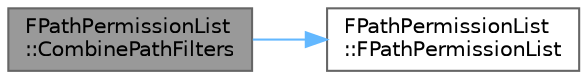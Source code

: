 digraph "FPathPermissionList::CombinePathFilters"
{
 // INTERACTIVE_SVG=YES
 // LATEX_PDF_SIZE
  bgcolor="transparent";
  edge [fontname=Helvetica,fontsize=10,labelfontname=Helvetica,labelfontsize=10];
  node [fontname=Helvetica,fontsize=10,shape=box,height=0.2,width=0.4];
  rankdir="LR";
  Node1 [id="Node000001",label="FPathPermissionList\l::CombinePathFilters",height=0.2,width=0.4,color="gray40", fillcolor="grey60", style="filled", fontcolor="black",tooltip="Combine two filters."];
  Node1 -> Node2 [id="edge1_Node000001_Node000002",color="steelblue1",style="solid",tooltip=" "];
  Node2 [id="Node000002",label="FPathPermissionList\l::FPathPermissionList",height=0.2,width=0.4,color="grey40", fillcolor="white", style="filled",URL="$d9/d1f/classFPathPermissionList.html#ac94da88905b010170129210777808d97",tooltip=" "];
}
